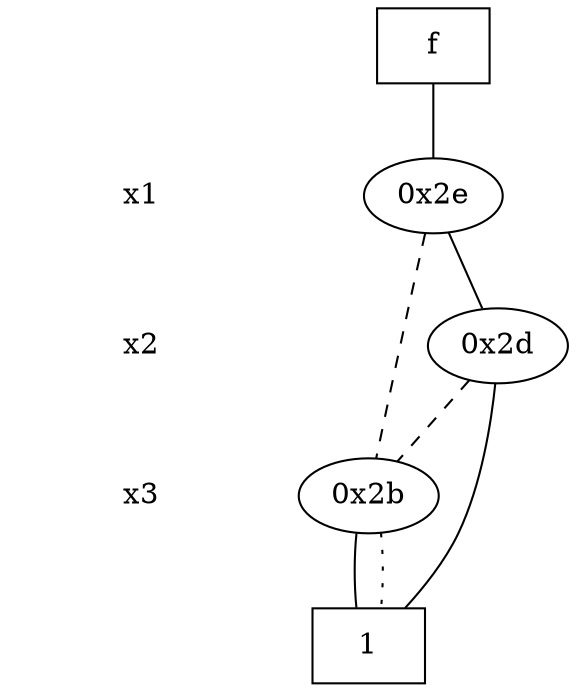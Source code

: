 digraph "DD" {
size = "7.5,10"
center = true;
edge [dir = none];
{ node [shape = plaintext];
  edge [style = invis];
  "CONST NODES" [style = invis];
" x1 " -> " x2 " -> " x3 " -> "CONST NODES"; 
}
{ rank = same; node [shape = box]; edge [style = invis];
"  f  "; }
{ rank = same; " x1 ";
"0x2e";
}
{ rank = same; " x2 ";
"0x2d";
}
{ rank = same; " x3 ";
"0x2b";
}
{ rank = same; "CONST NODES";
{ node [shape = box]; "0x25";
}
}
"  f  " -> "0x2e" [style = solid];
"0x2e" -> "0x2d";
"0x2e" -> "0x2b" [style = dashed];
"0x2d" -> "0x25";
"0x2d" -> "0x2b" [style = dashed];
"0x2b" -> "0x25";
"0x2b" -> "0x25" [style = dotted];
"0x25" [label = "1"];
}
